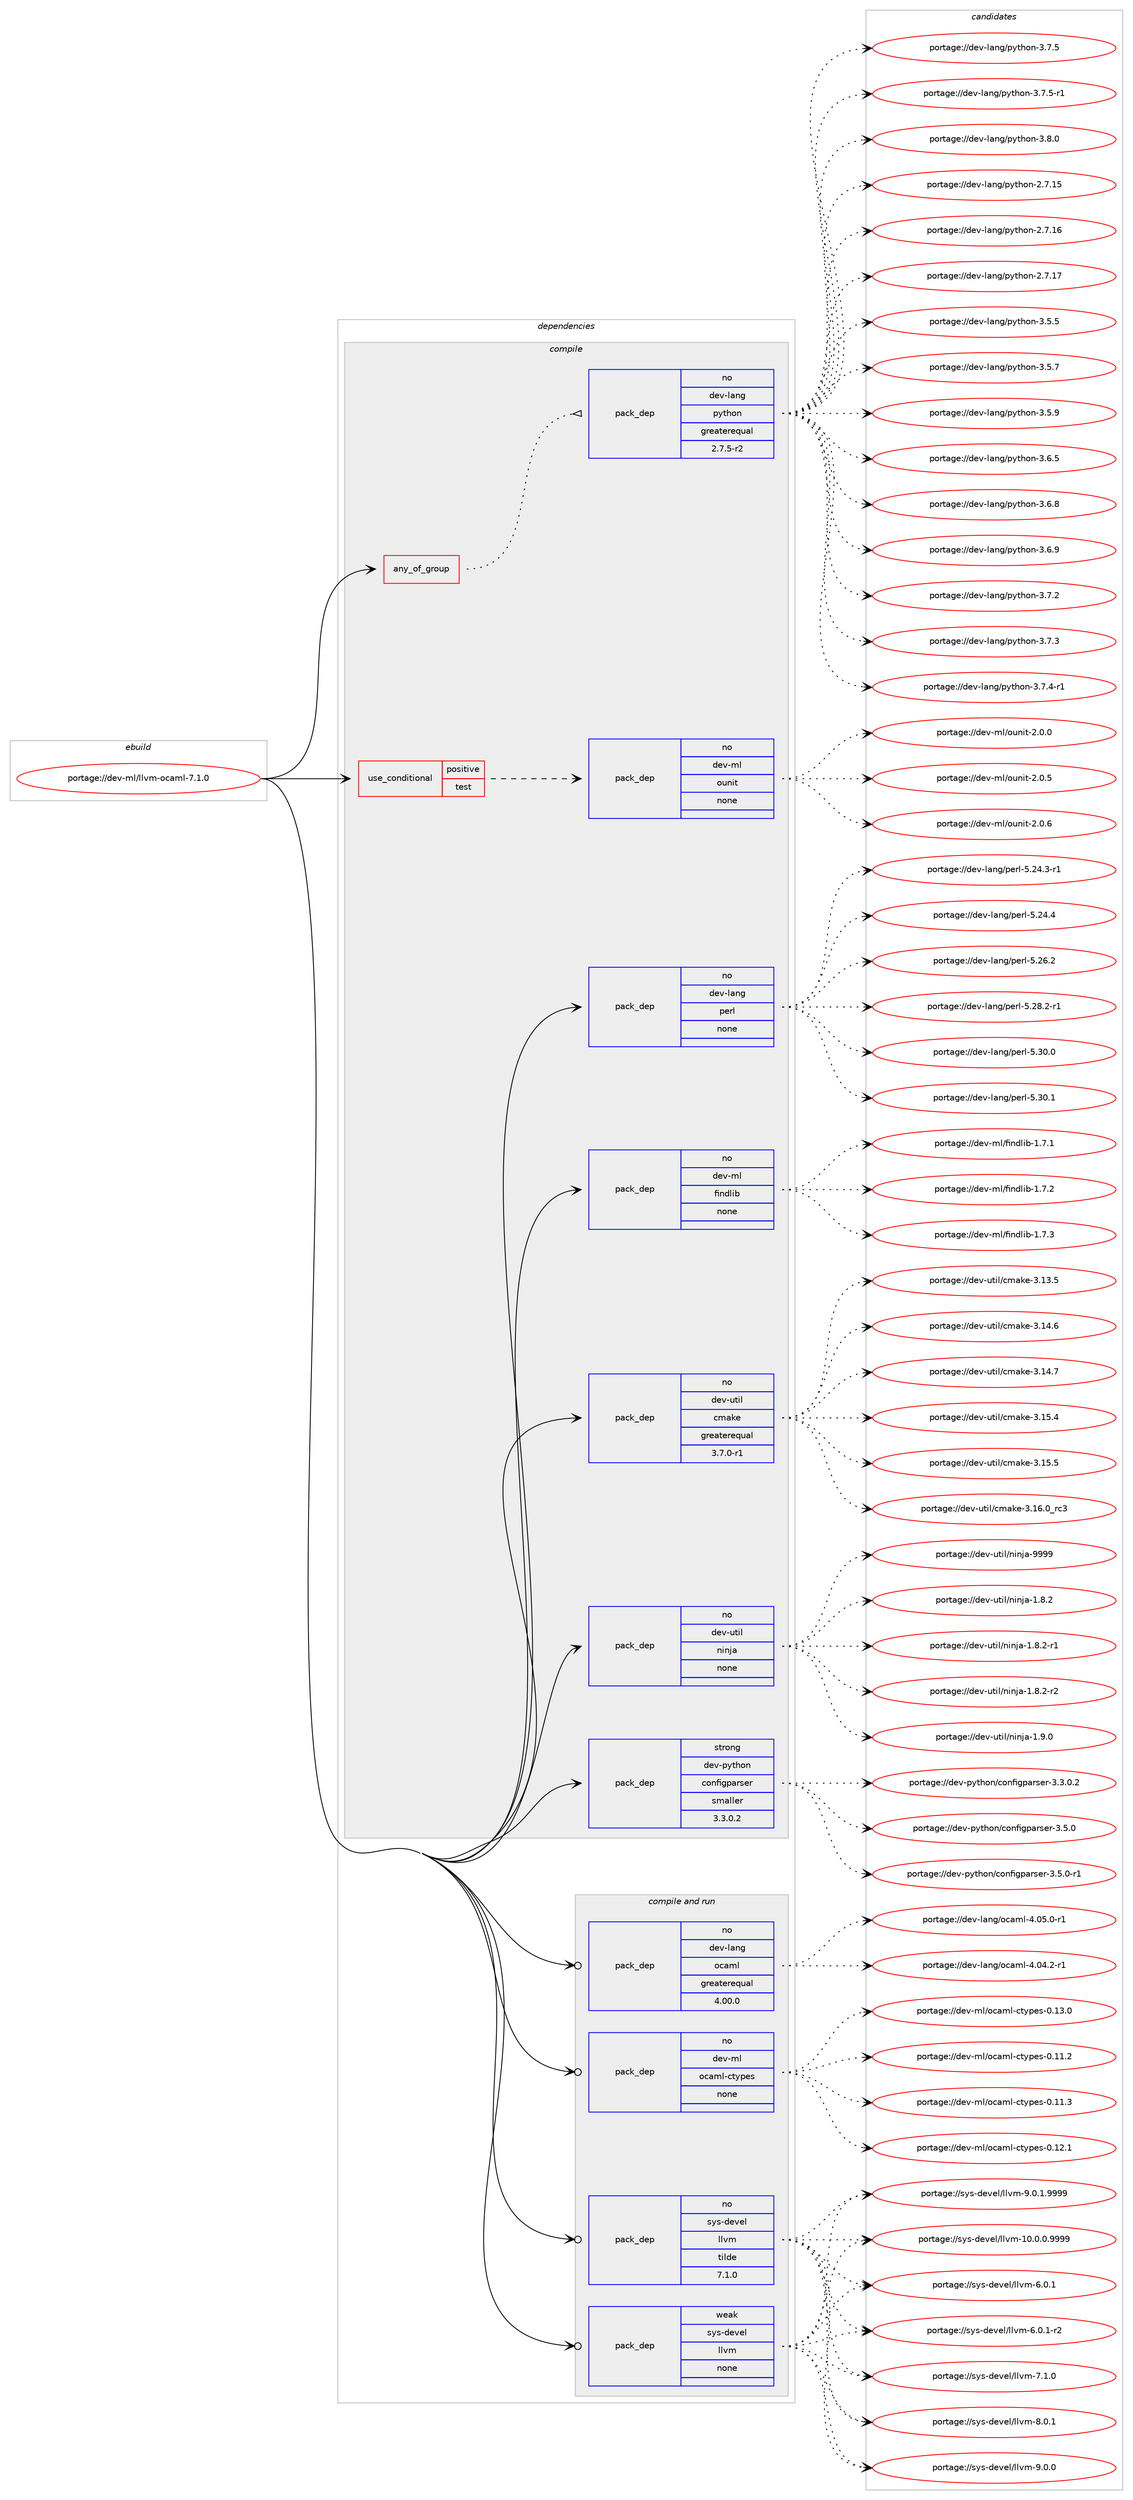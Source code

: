 digraph prolog {

# *************
# Graph options
# *************

newrank=true;
concentrate=true;
compound=true;
graph [rankdir=LR,fontname=Helvetica,fontsize=10,ranksep=1.5];#, ranksep=2.5, nodesep=0.2];
edge  [arrowhead=vee];
node  [fontname=Helvetica,fontsize=10];

# **********
# The ebuild
# **********

subgraph cluster_leftcol {
color=gray;
rank=same;
label=<<i>ebuild</i>>;
id [label="portage://dev-ml/llvm-ocaml-7.1.0", color=red, width=4, href="../dev-ml/llvm-ocaml-7.1.0.svg"];
}

# ****************
# The dependencies
# ****************

subgraph cluster_midcol {
color=gray;
label=<<i>dependencies</i>>;
subgraph cluster_compile {
fillcolor="#eeeeee";
style=filled;
label=<<i>compile</i>>;
subgraph any3083 {
dependency106611 [label=<<TABLE BORDER="0" CELLBORDER="1" CELLSPACING="0" CELLPADDING="4"><TR><TD CELLPADDING="10">any_of_group</TD></TR></TABLE>>, shape=none, color=red];subgraph pack81062 {
dependency106612 [label=<<TABLE BORDER="0" CELLBORDER="1" CELLSPACING="0" CELLPADDING="4" WIDTH="220"><TR><TD ROWSPAN="6" CELLPADDING="30">pack_dep</TD></TR><TR><TD WIDTH="110">no</TD></TR><TR><TD>dev-lang</TD></TR><TR><TD>python</TD></TR><TR><TD>greaterequal</TD></TR><TR><TD>2.7.5-r2</TD></TR></TABLE>>, shape=none, color=blue];
}
dependency106611:e -> dependency106612:w [weight=20,style="dotted",arrowhead="oinv"];
}
id:e -> dependency106611:w [weight=20,style="solid",arrowhead="vee"];
subgraph cond22404 {
dependency106613 [label=<<TABLE BORDER="0" CELLBORDER="1" CELLSPACING="0" CELLPADDING="4"><TR><TD ROWSPAN="3" CELLPADDING="10">use_conditional</TD></TR><TR><TD>positive</TD></TR><TR><TD>test</TD></TR></TABLE>>, shape=none, color=red];
subgraph pack81063 {
dependency106614 [label=<<TABLE BORDER="0" CELLBORDER="1" CELLSPACING="0" CELLPADDING="4" WIDTH="220"><TR><TD ROWSPAN="6" CELLPADDING="30">pack_dep</TD></TR><TR><TD WIDTH="110">no</TD></TR><TR><TD>dev-ml</TD></TR><TR><TD>ounit</TD></TR><TR><TD>none</TD></TR><TR><TD></TD></TR></TABLE>>, shape=none, color=blue];
}
dependency106613:e -> dependency106614:w [weight=20,style="dashed",arrowhead="vee"];
}
id:e -> dependency106613:w [weight=20,style="solid",arrowhead="vee"];
subgraph pack81064 {
dependency106615 [label=<<TABLE BORDER="0" CELLBORDER="1" CELLSPACING="0" CELLPADDING="4" WIDTH="220"><TR><TD ROWSPAN="6" CELLPADDING="30">pack_dep</TD></TR><TR><TD WIDTH="110">no</TD></TR><TR><TD>dev-lang</TD></TR><TR><TD>perl</TD></TR><TR><TD>none</TD></TR><TR><TD></TD></TR></TABLE>>, shape=none, color=blue];
}
id:e -> dependency106615:w [weight=20,style="solid",arrowhead="vee"];
subgraph pack81065 {
dependency106616 [label=<<TABLE BORDER="0" CELLBORDER="1" CELLSPACING="0" CELLPADDING="4" WIDTH="220"><TR><TD ROWSPAN="6" CELLPADDING="30">pack_dep</TD></TR><TR><TD WIDTH="110">no</TD></TR><TR><TD>dev-ml</TD></TR><TR><TD>findlib</TD></TR><TR><TD>none</TD></TR><TR><TD></TD></TR></TABLE>>, shape=none, color=blue];
}
id:e -> dependency106616:w [weight=20,style="solid",arrowhead="vee"];
subgraph pack81066 {
dependency106617 [label=<<TABLE BORDER="0" CELLBORDER="1" CELLSPACING="0" CELLPADDING="4" WIDTH="220"><TR><TD ROWSPAN="6" CELLPADDING="30">pack_dep</TD></TR><TR><TD WIDTH="110">no</TD></TR><TR><TD>dev-util</TD></TR><TR><TD>cmake</TD></TR><TR><TD>greaterequal</TD></TR><TR><TD>3.7.0-r1</TD></TR></TABLE>>, shape=none, color=blue];
}
id:e -> dependency106617:w [weight=20,style="solid",arrowhead="vee"];
subgraph pack81067 {
dependency106618 [label=<<TABLE BORDER="0" CELLBORDER="1" CELLSPACING="0" CELLPADDING="4" WIDTH="220"><TR><TD ROWSPAN="6" CELLPADDING="30">pack_dep</TD></TR><TR><TD WIDTH="110">no</TD></TR><TR><TD>dev-util</TD></TR><TR><TD>ninja</TD></TR><TR><TD>none</TD></TR><TR><TD></TD></TR></TABLE>>, shape=none, color=blue];
}
id:e -> dependency106618:w [weight=20,style="solid",arrowhead="vee"];
subgraph pack81068 {
dependency106619 [label=<<TABLE BORDER="0" CELLBORDER="1" CELLSPACING="0" CELLPADDING="4" WIDTH="220"><TR><TD ROWSPAN="6" CELLPADDING="30">pack_dep</TD></TR><TR><TD WIDTH="110">strong</TD></TR><TR><TD>dev-python</TD></TR><TR><TD>configparser</TD></TR><TR><TD>smaller</TD></TR><TR><TD>3.3.0.2</TD></TR></TABLE>>, shape=none, color=blue];
}
id:e -> dependency106619:w [weight=20,style="solid",arrowhead="vee"];
}
subgraph cluster_compileandrun {
fillcolor="#eeeeee";
style=filled;
label=<<i>compile and run</i>>;
subgraph pack81069 {
dependency106620 [label=<<TABLE BORDER="0" CELLBORDER="1" CELLSPACING="0" CELLPADDING="4" WIDTH="220"><TR><TD ROWSPAN="6" CELLPADDING="30">pack_dep</TD></TR><TR><TD WIDTH="110">no</TD></TR><TR><TD>dev-lang</TD></TR><TR><TD>ocaml</TD></TR><TR><TD>greaterequal</TD></TR><TR><TD>4.00.0</TD></TR></TABLE>>, shape=none, color=blue];
}
id:e -> dependency106620:w [weight=20,style="solid",arrowhead="odotvee"];
subgraph pack81070 {
dependency106621 [label=<<TABLE BORDER="0" CELLBORDER="1" CELLSPACING="0" CELLPADDING="4" WIDTH="220"><TR><TD ROWSPAN="6" CELLPADDING="30">pack_dep</TD></TR><TR><TD WIDTH="110">no</TD></TR><TR><TD>dev-ml</TD></TR><TR><TD>ocaml-ctypes</TD></TR><TR><TD>none</TD></TR><TR><TD></TD></TR></TABLE>>, shape=none, color=blue];
}
id:e -> dependency106621:w [weight=20,style="solid",arrowhead="odotvee"];
subgraph pack81071 {
dependency106622 [label=<<TABLE BORDER="0" CELLBORDER="1" CELLSPACING="0" CELLPADDING="4" WIDTH="220"><TR><TD ROWSPAN="6" CELLPADDING="30">pack_dep</TD></TR><TR><TD WIDTH="110">no</TD></TR><TR><TD>sys-devel</TD></TR><TR><TD>llvm</TD></TR><TR><TD>tilde</TD></TR><TR><TD>7.1.0</TD></TR></TABLE>>, shape=none, color=blue];
}
id:e -> dependency106622:w [weight=20,style="solid",arrowhead="odotvee"];
subgraph pack81072 {
dependency106623 [label=<<TABLE BORDER="0" CELLBORDER="1" CELLSPACING="0" CELLPADDING="4" WIDTH="220"><TR><TD ROWSPAN="6" CELLPADDING="30">pack_dep</TD></TR><TR><TD WIDTH="110">weak</TD></TR><TR><TD>sys-devel</TD></TR><TR><TD>llvm</TD></TR><TR><TD>none</TD></TR><TR><TD></TD></TR></TABLE>>, shape=none, color=blue];
}
id:e -> dependency106623:w [weight=20,style="solid",arrowhead="odotvee"];
}
subgraph cluster_run {
fillcolor="#eeeeee";
style=filled;
label=<<i>run</i>>;
}
}

# **************
# The candidates
# **************

subgraph cluster_choices {
rank=same;
color=gray;
label=<<i>candidates</i>>;

subgraph choice81062 {
color=black;
nodesep=1;
choiceportage10010111845108971101034711212111610411111045504655464953 [label="portage://dev-lang/python-2.7.15", color=red, width=4,href="../dev-lang/python-2.7.15.svg"];
choiceportage10010111845108971101034711212111610411111045504655464954 [label="portage://dev-lang/python-2.7.16", color=red, width=4,href="../dev-lang/python-2.7.16.svg"];
choiceportage10010111845108971101034711212111610411111045504655464955 [label="portage://dev-lang/python-2.7.17", color=red, width=4,href="../dev-lang/python-2.7.17.svg"];
choiceportage100101118451089711010347112121116104111110455146534653 [label="portage://dev-lang/python-3.5.5", color=red, width=4,href="../dev-lang/python-3.5.5.svg"];
choiceportage100101118451089711010347112121116104111110455146534655 [label="portage://dev-lang/python-3.5.7", color=red, width=4,href="../dev-lang/python-3.5.7.svg"];
choiceportage100101118451089711010347112121116104111110455146534657 [label="portage://dev-lang/python-3.5.9", color=red, width=4,href="../dev-lang/python-3.5.9.svg"];
choiceportage100101118451089711010347112121116104111110455146544653 [label="portage://dev-lang/python-3.6.5", color=red, width=4,href="../dev-lang/python-3.6.5.svg"];
choiceportage100101118451089711010347112121116104111110455146544656 [label="portage://dev-lang/python-3.6.8", color=red, width=4,href="../dev-lang/python-3.6.8.svg"];
choiceportage100101118451089711010347112121116104111110455146544657 [label="portage://dev-lang/python-3.6.9", color=red, width=4,href="../dev-lang/python-3.6.9.svg"];
choiceportage100101118451089711010347112121116104111110455146554650 [label="portage://dev-lang/python-3.7.2", color=red, width=4,href="../dev-lang/python-3.7.2.svg"];
choiceportage100101118451089711010347112121116104111110455146554651 [label="portage://dev-lang/python-3.7.3", color=red, width=4,href="../dev-lang/python-3.7.3.svg"];
choiceportage1001011184510897110103471121211161041111104551465546524511449 [label="portage://dev-lang/python-3.7.4-r1", color=red, width=4,href="../dev-lang/python-3.7.4-r1.svg"];
choiceportage100101118451089711010347112121116104111110455146554653 [label="portage://dev-lang/python-3.7.5", color=red, width=4,href="../dev-lang/python-3.7.5.svg"];
choiceportage1001011184510897110103471121211161041111104551465546534511449 [label="portage://dev-lang/python-3.7.5-r1", color=red, width=4,href="../dev-lang/python-3.7.5-r1.svg"];
choiceportage100101118451089711010347112121116104111110455146564648 [label="portage://dev-lang/python-3.8.0", color=red, width=4,href="../dev-lang/python-3.8.0.svg"];
dependency106612:e -> choiceportage10010111845108971101034711212111610411111045504655464953:w [style=dotted,weight="100"];
dependency106612:e -> choiceportage10010111845108971101034711212111610411111045504655464954:w [style=dotted,weight="100"];
dependency106612:e -> choiceportage10010111845108971101034711212111610411111045504655464955:w [style=dotted,weight="100"];
dependency106612:e -> choiceportage100101118451089711010347112121116104111110455146534653:w [style=dotted,weight="100"];
dependency106612:e -> choiceportage100101118451089711010347112121116104111110455146534655:w [style=dotted,weight="100"];
dependency106612:e -> choiceportage100101118451089711010347112121116104111110455146534657:w [style=dotted,weight="100"];
dependency106612:e -> choiceportage100101118451089711010347112121116104111110455146544653:w [style=dotted,weight="100"];
dependency106612:e -> choiceportage100101118451089711010347112121116104111110455146544656:w [style=dotted,weight="100"];
dependency106612:e -> choiceportage100101118451089711010347112121116104111110455146544657:w [style=dotted,weight="100"];
dependency106612:e -> choiceportage100101118451089711010347112121116104111110455146554650:w [style=dotted,weight="100"];
dependency106612:e -> choiceportage100101118451089711010347112121116104111110455146554651:w [style=dotted,weight="100"];
dependency106612:e -> choiceportage1001011184510897110103471121211161041111104551465546524511449:w [style=dotted,weight="100"];
dependency106612:e -> choiceportage100101118451089711010347112121116104111110455146554653:w [style=dotted,weight="100"];
dependency106612:e -> choiceportage1001011184510897110103471121211161041111104551465546534511449:w [style=dotted,weight="100"];
dependency106612:e -> choiceportage100101118451089711010347112121116104111110455146564648:w [style=dotted,weight="100"];
}
subgraph choice81063 {
color=black;
nodesep=1;
choiceportage1001011184510910847111117110105116455046484648 [label="portage://dev-ml/ounit-2.0.0", color=red, width=4,href="../dev-ml/ounit-2.0.0.svg"];
choiceportage1001011184510910847111117110105116455046484653 [label="portage://dev-ml/ounit-2.0.5", color=red, width=4,href="../dev-ml/ounit-2.0.5.svg"];
choiceportage1001011184510910847111117110105116455046484654 [label="portage://dev-ml/ounit-2.0.6", color=red, width=4,href="../dev-ml/ounit-2.0.6.svg"];
dependency106614:e -> choiceportage1001011184510910847111117110105116455046484648:w [style=dotted,weight="100"];
dependency106614:e -> choiceportage1001011184510910847111117110105116455046484653:w [style=dotted,weight="100"];
dependency106614:e -> choiceportage1001011184510910847111117110105116455046484654:w [style=dotted,weight="100"];
}
subgraph choice81064 {
color=black;
nodesep=1;
choiceportage100101118451089711010347112101114108455346505246514511449 [label="portage://dev-lang/perl-5.24.3-r1", color=red, width=4,href="../dev-lang/perl-5.24.3-r1.svg"];
choiceportage10010111845108971101034711210111410845534650524652 [label="portage://dev-lang/perl-5.24.4", color=red, width=4,href="../dev-lang/perl-5.24.4.svg"];
choiceportage10010111845108971101034711210111410845534650544650 [label="portage://dev-lang/perl-5.26.2", color=red, width=4,href="../dev-lang/perl-5.26.2.svg"];
choiceportage100101118451089711010347112101114108455346505646504511449 [label="portage://dev-lang/perl-5.28.2-r1", color=red, width=4,href="../dev-lang/perl-5.28.2-r1.svg"];
choiceportage10010111845108971101034711210111410845534651484648 [label="portage://dev-lang/perl-5.30.0", color=red, width=4,href="../dev-lang/perl-5.30.0.svg"];
choiceportage10010111845108971101034711210111410845534651484649 [label="portage://dev-lang/perl-5.30.1", color=red, width=4,href="../dev-lang/perl-5.30.1.svg"];
dependency106615:e -> choiceportage100101118451089711010347112101114108455346505246514511449:w [style=dotted,weight="100"];
dependency106615:e -> choiceportage10010111845108971101034711210111410845534650524652:w [style=dotted,weight="100"];
dependency106615:e -> choiceportage10010111845108971101034711210111410845534650544650:w [style=dotted,weight="100"];
dependency106615:e -> choiceportage100101118451089711010347112101114108455346505646504511449:w [style=dotted,weight="100"];
dependency106615:e -> choiceportage10010111845108971101034711210111410845534651484648:w [style=dotted,weight="100"];
dependency106615:e -> choiceportage10010111845108971101034711210111410845534651484649:w [style=dotted,weight="100"];
}
subgraph choice81065 {
color=black;
nodesep=1;
choiceportage100101118451091084710210511010010810598454946554649 [label="portage://dev-ml/findlib-1.7.1", color=red, width=4,href="../dev-ml/findlib-1.7.1.svg"];
choiceportage100101118451091084710210511010010810598454946554650 [label="portage://dev-ml/findlib-1.7.2", color=red, width=4,href="../dev-ml/findlib-1.7.2.svg"];
choiceportage100101118451091084710210511010010810598454946554651 [label="portage://dev-ml/findlib-1.7.3", color=red, width=4,href="../dev-ml/findlib-1.7.3.svg"];
dependency106616:e -> choiceportage100101118451091084710210511010010810598454946554649:w [style=dotted,weight="100"];
dependency106616:e -> choiceportage100101118451091084710210511010010810598454946554650:w [style=dotted,weight="100"];
dependency106616:e -> choiceportage100101118451091084710210511010010810598454946554651:w [style=dotted,weight="100"];
}
subgraph choice81066 {
color=black;
nodesep=1;
choiceportage1001011184511711610510847991099710710145514649514653 [label="portage://dev-util/cmake-3.13.5", color=red, width=4,href="../dev-util/cmake-3.13.5.svg"];
choiceportage1001011184511711610510847991099710710145514649524654 [label="portage://dev-util/cmake-3.14.6", color=red, width=4,href="../dev-util/cmake-3.14.6.svg"];
choiceportage1001011184511711610510847991099710710145514649524655 [label="portage://dev-util/cmake-3.14.7", color=red, width=4,href="../dev-util/cmake-3.14.7.svg"];
choiceportage1001011184511711610510847991099710710145514649534652 [label="portage://dev-util/cmake-3.15.4", color=red, width=4,href="../dev-util/cmake-3.15.4.svg"];
choiceportage1001011184511711610510847991099710710145514649534653 [label="portage://dev-util/cmake-3.15.5", color=red, width=4,href="../dev-util/cmake-3.15.5.svg"];
choiceportage1001011184511711610510847991099710710145514649544648951149951 [label="portage://dev-util/cmake-3.16.0_rc3", color=red, width=4,href="../dev-util/cmake-3.16.0_rc3.svg"];
dependency106617:e -> choiceportage1001011184511711610510847991099710710145514649514653:w [style=dotted,weight="100"];
dependency106617:e -> choiceportage1001011184511711610510847991099710710145514649524654:w [style=dotted,weight="100"];
dependency106617:e -> choiceportage1001011184511711610510847991099710710145514649524655:w [style=dotted,weight="100"];
dependency106617:e -> choiceportage1001011184511711610510847991099710710145514649534652:w [style=dotted,weight="100"];
dependency106617:e -> choiceportage1001011184511711610510847991099710710145514649534653:w [style=dotted,weight="100"];
dependency106617:e -> choiceportage1001011184511711610510847991099710710145514649544648951149951:w [style=dotted,weight="100"];
}
subgraph choice81067 {
color=black;
nodesep=1;
choiceportage100101118451171161051084711010511010697454946564650 [label="portage://dev-util/ninja-1.8.2", color=red, width=4,href="../dev-util/ninja-1.8.2.svg"];
choiceportage1001011184511711610510847110105110106974549465646504511449 [label="portage://dev-util/ninja-1.8.2-r1", color=red, width=4,href="../dev-util/ninja-1.8.2-r1.svg"];
choiceportage1001011184511711610510847110105110106974549465646504511450 [label="portage://dev-util/ninja-1.8.2-r2", color=red, width=4,href="../dev-util/ninja-1.8.2-r2.svg"];
choiceportage100101118451171161051084711010511010697454946574648 [label="portage://dev-util/ninja-1.9.0", color=red, width=4,href="../dev-util/ninja-1.9.0.svg"];
choiceportage1001011184511711610510847110105110106974557575757 [label="portage://dev-util/ninja-9999", color=red, width=4,href="../dev-util/ninja-9999.svg"];
dependency106618:e -> choiceportage100101118451171161051084711010511010697454946564650:w [style=dotted,weight="100"];
dependency106618:e -> choiceportage1001011184511711610510847110105110106974549465646504511449:w [style=dotted,weight="100"];
dependency106618:e -> choiceportage1001011184511711610510847110105110106974549465646504511450:w [style=dotted,weight="100"];
dependency106618:e -> choiceportage100101118451171161051084711010511010697454946574648:w [style=dotted,weight="100"];
dependency106618:e -> choiceportage1001011184511711610510847110105110106974557575757:w [style=dotted,weight="100"];
}
subgraph choice81068 {
color=black;
nodesep=1;
choiceportage100101118451121211161041111104799111110102105103112971141151011144551465146484650 [label="portage://dev-python/configparser-3.3.0.2", color=red, width=4,href="../dev-python/configparser-3.3.0.2.svg"];
choiceportage10010111845112121116104111110479911111010210510311297114115101114455146534648 [label="portage://dev-python/configparser-3.5.0", color=red, width=4,href="../dev-python/configparser-3.5.0.svg"];
choiceportage100101118451121211161041111104799111110102105103112971141151011144551465346484511449 [label="portage://dev-python/configparser-3.5.0-r1", color=red, width=4,href="../dev-python/configparser-3.5.0-r1.svg"];
dependency106619:e -> choiceportage100101118451121211161041111104799111110102105103112971141151011144551465146484650:w [style=dotted,weight="100"];
dependency106619:e -> choiceportage10010111845112121116104111110479911111010210510311297114115101114455146534648:w [style=dotted,weight="100"];
dependency106619:e -> choiceportage100101118451121211161041111104799111110102105103112971141151011144551465346484511449:w [style=dotted,weight="100"];
}
subgraph choice81069 {
color=black;
nodesep=1;
choiceportage1001011184510897110103471119997109108455246485246504511449 [label="portage://dev-lang/ocaml-4.04.2-r1", color=red, width=4,href="../dev-lang/ocaml-4.04.2-r1.svg"];
choiceportage1001011184510897110103471119997109108455246485346484511449 [label="portage://dev-lang/ocaml-4.05.0-r1", color=red, width=4,href="../dev-lang/ocaml-4.05.0-r1.svg"];
dependency106620:e -> choiceportage1001011184510897110103471119997109108455246485246504511449:w [style=dotted,weight="100"];
dependency106620:e -> choiceportage1001011184510897110103471119997109108455246485346484511449:w [style=dotted,weight="100"];
}
subgraph choice81070 {
color=black;
nodesep=1;
choiceportage10010111845109108471119997109108459911612111210111545484649494650 [label="portage://dev-ml/ocaml-ctypes-0.11.2", color=red, width=4,href="../dev-ml/ocaml-ctypes-0.11.2.svg"];
choiceportage10010111845109108471119997109108459911612111210111545484649494651 [label="portage://dev-ml/ocaml-ctypes-0.11.3", color=red, width=4,href="../dev-ml/ocaml-ctypes-0.11.3.svg"];
choiceportage10010111845109108471119997109108459911612111210111545484649504649 [label="portage://dev-ml/ocaml-ctypes-0.12.1", color=red, width=4,href="../dev-ml/ocaml-ctypes-0.12.1.svg"];
choiceportage10010111845109108471119997109108459911612111210111545484649514648 [label="portage://dev-ml/ocaml-ctypes-0.13.0", color=red, width=4,href="../dev-ml/ocaml-ctypes-0.13.0.svg"];
dependency106621:e -> choiceportage10010111845109108471119997109108459911612111210111545484649494650:w [style=dotted,weight="100"];
dependency106621:e -> choiceportage10010111845109108471119997109108459911612111210111545484649494651:w [style=dotted,weight="100"];
dependency106621:e -> choiceportage10010111845109108471119997109108459911612111210111545484649504649:w [style=dotted,weight="100"];
dependency106621:e -> choiceportage10010111845109108471119997109108459911612111210111545484649514648:w [style=dotted,weight="100"];
}
subgraph choice81071 {
color=black;
nodesep=1;
choiceportage1151211154510010111810110847108108118109454948464846484657575757 [label="portage://sys-devel/llvm-10.0.0.9999", color=red, width=4,href="../sys-devel/llvm-10.0.0.9999.svg"];
choiceportage1151211154510010111810110847108108118109455446484649 [label="portage://sys-devel/llvm-6.0.1", color=red, width=4,href="../sys-devel/llvm-6.0.1.svg"];
choiceportage11512111545100101118101108471081081181094554464846494511450 [label="portage://sys-devel/llvm-6.0.1-r2", color=red, width=4,href="../sys-devel/llvm-6.0.1-r2.svg"];
choiceportage1151211154510010111810110847108108118109455546494648 [label="portage://sys-devel/llvm-7.1.0", color=red, width=4,href="../sys-devel/llvm-7.1.0.svg"];
choiceportage1151211154510010111810110847108108118109455646484649 [label="portage://sys-devel/llvm-8.0.1", color=red, width=4,href="../sys-devel/llvm-8.0.1.svg"];
choiceportage1151211154510010111810110847108108118109455746484648 [label="portage://sys-devel/llvm-9.0.0", color=red, width=4,href="../sys-devel/llvm-9.0.0.svg"];
choiceportage11512111545100101118101108471081081181094557464846494657575757 [label="portage://sys-devel/llvm-9.0.1.9999", color=red, width=4,href="../sys-devel/llvm-9.0.1.9999.svg"];
dependency106622:e -> choiceportage1151211154510010111810110847108108118109454948464846484657575757:w [style=dotted,weight="100"];
dependency106622:e -> choiceportage1151211154510010111810110847108108118109455446484649:w [style=dotted,weight="100"];
dependency106622:e -> choiceportage11512111545100101118101108471081081181094554464846494511450:w [style=dotted,weight="100"];
dependency106622:e -> choiceportage1151211154510010111810110847108108118109455546494648:w [style=dotted,weight="100"];
dependency106622:e -> choiceportage1151211154510010111810110847108108118109455646484649:w [style=dotted,weight="100"];
dependency106622:e -> choiceportage1151211154510010111810110847108108118109455746484648:w [style=dotted,weight="100"];
dependency106622:e -> choiceportage11512111545100101118101108471081081181094557464846494657575757:w [style=dotted,weight="100"];
}
subgraph choice81072 {
color=black;
nodesep=1;
choiceportage1151211154510010111810110847108108118109454948464846484657575757 [label="portage://sys-devel/llvm-10.0.0.9999", color=red, width=4,href="../sys-devel/llvm-10.0.0.9999.svg"];
choiceportage1151211154510010111810110847108108118109455446484649 [label="portage://sys-devel/llvm-6.0.1", color=red, width=4,href="../sys-devel/llvm-6.0.1.svg"];
choiceportage11512111545100101118101108471081081181094554464846494511450 [label="portage://sys-devel/llvm-6.0.1-r2", color=red, width=4,href="../sys-devel/llvm-6.0.1-r2.svg"];
choiceportage1151211154510010111810110847108108118109455546494648 [label="portage://sys-devel/llvm-7.1.0", color=red, width=4,href="../sys-devel/llvm-7.1.0.svg"];
choiceportage1151211154510010111810110847108108118109455646484649 [label="portage://sys-devel/llvm-8.0.1", color=red, width=4,href="../sys-devel/llvm-8.0.1.svg"];
choiceportage1151211154510010111810110847108108118109455746484648 [label="portage://sys-devel/llvm-9.0.0", color=red, width=4,href="../sys-devel/llvm-9.0.0.svg"];
choiceportage11512111545100101118101108471081081181094557464846494657575757 [label="portage://sys-devel/llvm-9.0.1.9999", color=red, width=4,href="../sys-devel/llvm-9.0.1.9999.svg"];
dependency106623:e -> choiceportage1151211154510010111810110847108108118109454948464846484657575757:w [style=dotted,weight="100"];
dependency106623:e -> choiceportage1151211154510010111810110847108108118109455446484649:w [style=dotted,weight="100"];
dependency106623:e -> choiceportage11512111545100101118101108471081081181094554464846494511450:w [style=dotted,weight="100"];
dependency106623:e -> choiceportage1151211154510010111810110847108108118109455546494648:w [style=dotted,weight="100"];
dependency106623:e -> choiceportage1151211154510010111810110847108108118109455646484649:w [style=dotted,weight="100"];
dependency106623:e -> choiceportage1151211154510010111810110847108108118109455746484648:w [style=dotted,weight="100"];
dependency106623:e -> choiceportage11512111545100101118101108471081081181094557464846494657575757:w [style=dotted,weight="100"];
}
}

}
